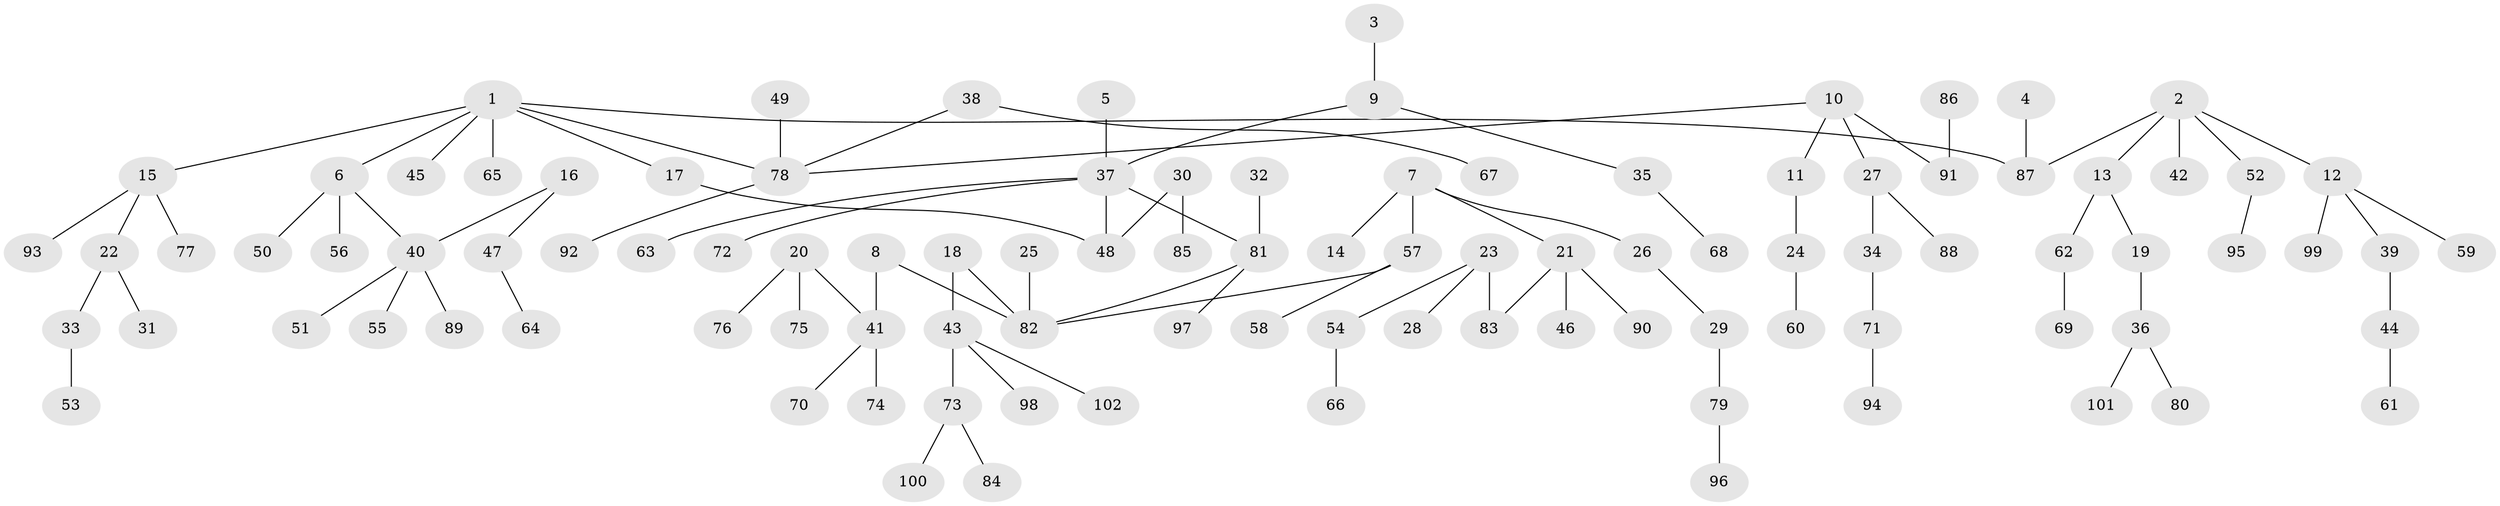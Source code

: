 // original degree distribution, {4: 0.06206896551724138, 7: 0.013793103448275862, 6: 0.020689655172413793, 3: 0.0896551724137931, 5: 0.041379310344827586, 1: 0.503448275862069, 2: 0.2689655172413793}
// Generated by graph-tools (version 1.1) at 2025/37/03/04/25 23:37:20]
// undirected, 102 vertices, 101 edges
graph export_dot {
  node [color=gray90,style=filled];
  1;
  2;
  3;
  4;
  5;
  6;
  7;
  8;
  9;
  10;
  11;
  12;
  13;
  14;
  15;
  16;
  17;
  18;
  19;
  20;
  21;
  22;
  23;
  24;
  25;
  26;
  27;
  28;
  29;
  30;
  31;
  32;
  33;
  34;
  35;
  36;
  37;
  38;
  39;
  40;
  41;
  42;
  43;
  44;
  45;
  46;
  47;
  48;
  49;
  50;
  51;
  52;
  53;
  54;
  55;
  56;
  57;
  58;
  59;
  60;
  61;
  62;
  63;
  64;
  65;
  66;
  67;
  68;
  69;
  70;
  71;
  72;
  73;
  74;
  75;
  76;
  77;
  78;
  79;
  80;
  81;
  82;
  83;
  84;
  85;
  86;
  87;
  88;
  89;
  90;
  91;
  92;
  93;
  94;
  95;
  96;
  97;
  98;
  99;
  100;
  101;
  102;
  1 -- 6 [weight=1.0];
  1 -- 15 [weight=1.0];
  1 -- 17 [weight=1.0];
  1 -- 45 [weight=1.0];
  1 -- 65 [weight=1.0];
  1 -- 78 [weight=1.0];
  1 -- 87 [weight=1.0];
  2 -- 12 [weight=1.0];
  2 -- 13 [weight=1.0];
  2 -- 42 [weight=1.0];
  2 -- 52 [weight=1.0];
  2 -- 87 [weight=1.0];
  3 -- 9 [weight=1.0];
  4 -- 87 [weight=1.0];
  5 -- 37 [weight=1.0];
  6 -- 40 [weight=1.0];
  6 -- 50 [weight=1.0];
  6 -- 56 [weight=1.0];
  7 -- 14 [weight=1.0];
  7 -- 21 [weight=1.0];
  7 -- 26 [weight=1.0];
  7 -- 57 [weight=1.0];
  8 -- 41 [weight=1.0];
  8 -- 82 [weight=1.0];
  9 -- 35 [weight=1.0];
  9 -- 37 [weight=1.0];
  10 -- 11 [weight=1.0];
  10 -- 27 [weight=1.0];
  10 -- 78 [weight=1.0];
  10 -- 91 [weight=1.0];
  11 -- 24 [weight=1.0];
  12 -- 39 [weight=1.0];
  12 -- 59 [weight=1.0];
  12 -- 99 [weight=1.0];
  13 -- 19 [weight=1.0];
  13 -- 62 [weight=1.0];
  15 -- 22 [weight=1.0];
  15 -- 77 [weight=1.0];
  15 -- 93 [weight=1.0];
  16 -- 40 [weight=1.0];
  16 -- 47 [weight=1.0];
  17 -- 48 [weight=1.0];
  18 -- 43 [weight=1.0];
  18 -- 82 [weight=1.0];
  19 -- 36 [weight=1.0];
  20 -- 41 [weight=1.0];
  20 -- 75 [weight=1.0];
  20 -- 76 [weight=1.0];
  21 -- 46 [weight=1.0];
  21 -- 83 [weight=1.0];
  21 -- 90 [weight=1.0];
  22 -- 31 [weight=1.0];
  22 -- 33 [weight=1.0];
  23 -- 28 [weight=1.0];
  23 -- 54 [weight=1.0];
  23 -- 83 [weight=1.0];
  24 -- 60 [weight=1.0];
  25 -- 82 [weight=1.0];
  26 -- 29 [weight=1.0];
  27 -- 34 [weight=1.0];
  27 -- 88 [weight=1.0];
  29 -- 79 [weight=1.0];
  30 -- 48 [weight=1.0];
  30 -- 85 [weight=1.0];
  32 -- 81 [weight=1.0];
  33 -- 53 [weight=1.0];
  34 -- 71 [weight=1.0];
  35 -- 68 [weight=1.0];
  36 -- 80 [weight=1.0];
  36 -- 101 [weight=1.0];
  37 -- 48 [weight=1.0];
  37 -- 63 [weight=1.0];
  37 -- 72 [weight=1.0];
  37 -- 81 [weight=1.0];
  38 -- 67 [weight=1.0];
  38 -- 78 [weight=1.0];
  39 -- 44 [weight=1.0];
  40 -- 51 [weight=1.0];
  40 -- 55 [weight=1.0];
  40 -- 89 [weight=1.0];
  41 -- 70 [weight=1.0];
  41 -- 74 [weight=1.0];
  43 -- 73 [weight=1.0];
  43 -- 98 [weight=1.0];
  43 -- 102 [weight=1.0];
  44 -- 61 [weight=1.0];
  47 -- 64 [weight=1.0];
  49 -- 78 [weight=1.0];
  52 -- 95 [weight=1.0];
  54 -- 66 [weight=1.0];
  57 -- 58 [weight=1.0];
  57 -- 82 [weight=1.0];
  62 -- 69 [weight=1.0];
  71 -- 94 [weight=1.0];
  73 -- 84 [weight=1.0];
  73 -- 100 [weight=1.0];
  78 -- 92 [weight=1.0];
  79 -- 96 [weight=1.0];
  81 -- 82 [weight=1.0];
  81 -- 97 [weight=1.0];
  86 -- 91 [weight=1.0];
}

